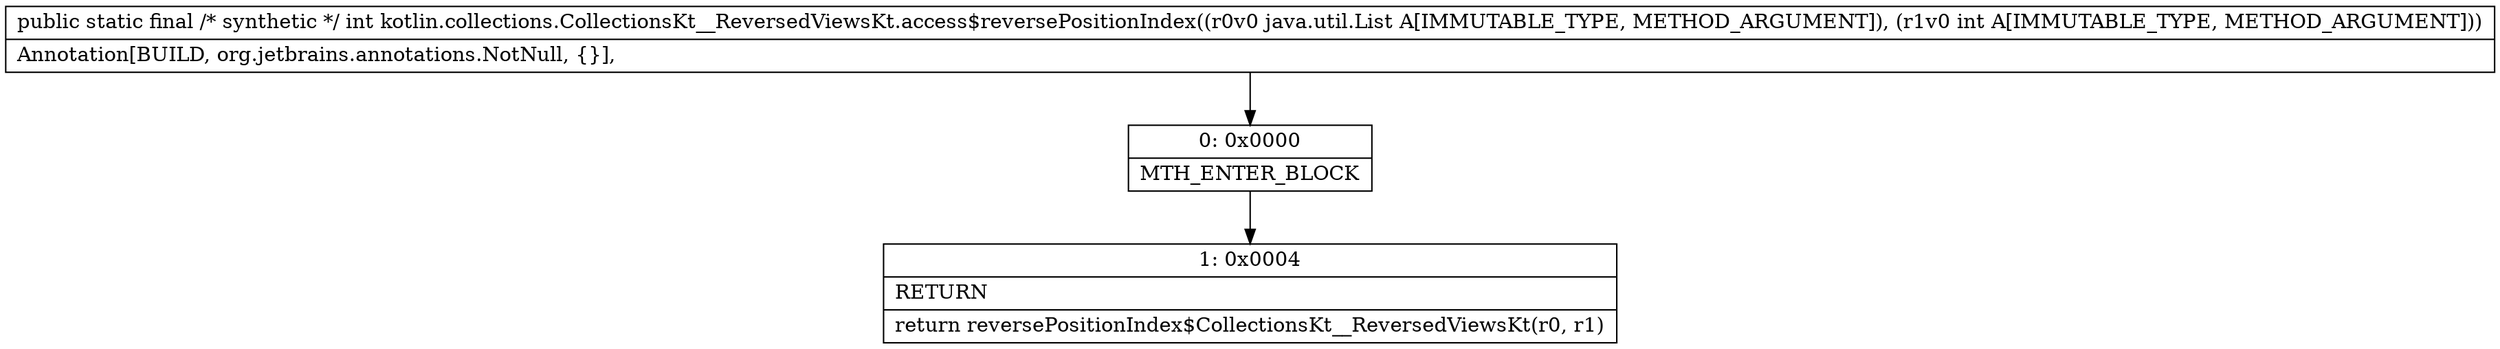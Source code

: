 digraph "CFG forkotlin.collections.CollectionsKt__ReversedViewsKt.access$reversePositionIndex(Ljava\/util\/List;I)I" {
Node_0 [shape=record,label="{0\:\ 0x0000|MTH_ENTER_BLOCK\l}"];
Node_1 [shape=record,label="{1\:\ 0x0004|RETURN\l|return reversePositionIndex$CollectionsKt__ReversedViewsKt(r0, r1)\l}"];
MethodNode[shape=record,label="{public static final \/* synthetic *\/ int kotlin.collections.CollectionsKt__ReversedViewsKt.access$reversePositionIndex((r0v0 java.util.List A[IMMUTABLE_TYPE, METHOD_ARGUMENT]), (r1v0 int A[IMMUTABLE_TYPE, METHOD_ARGUMENT]))  | Annotation[BUILD, org.jetbrains.annotations.NotNull, \{\}], \l}"];
MethodNode -> Node_0;
Node_0 -> Node_1;
}

